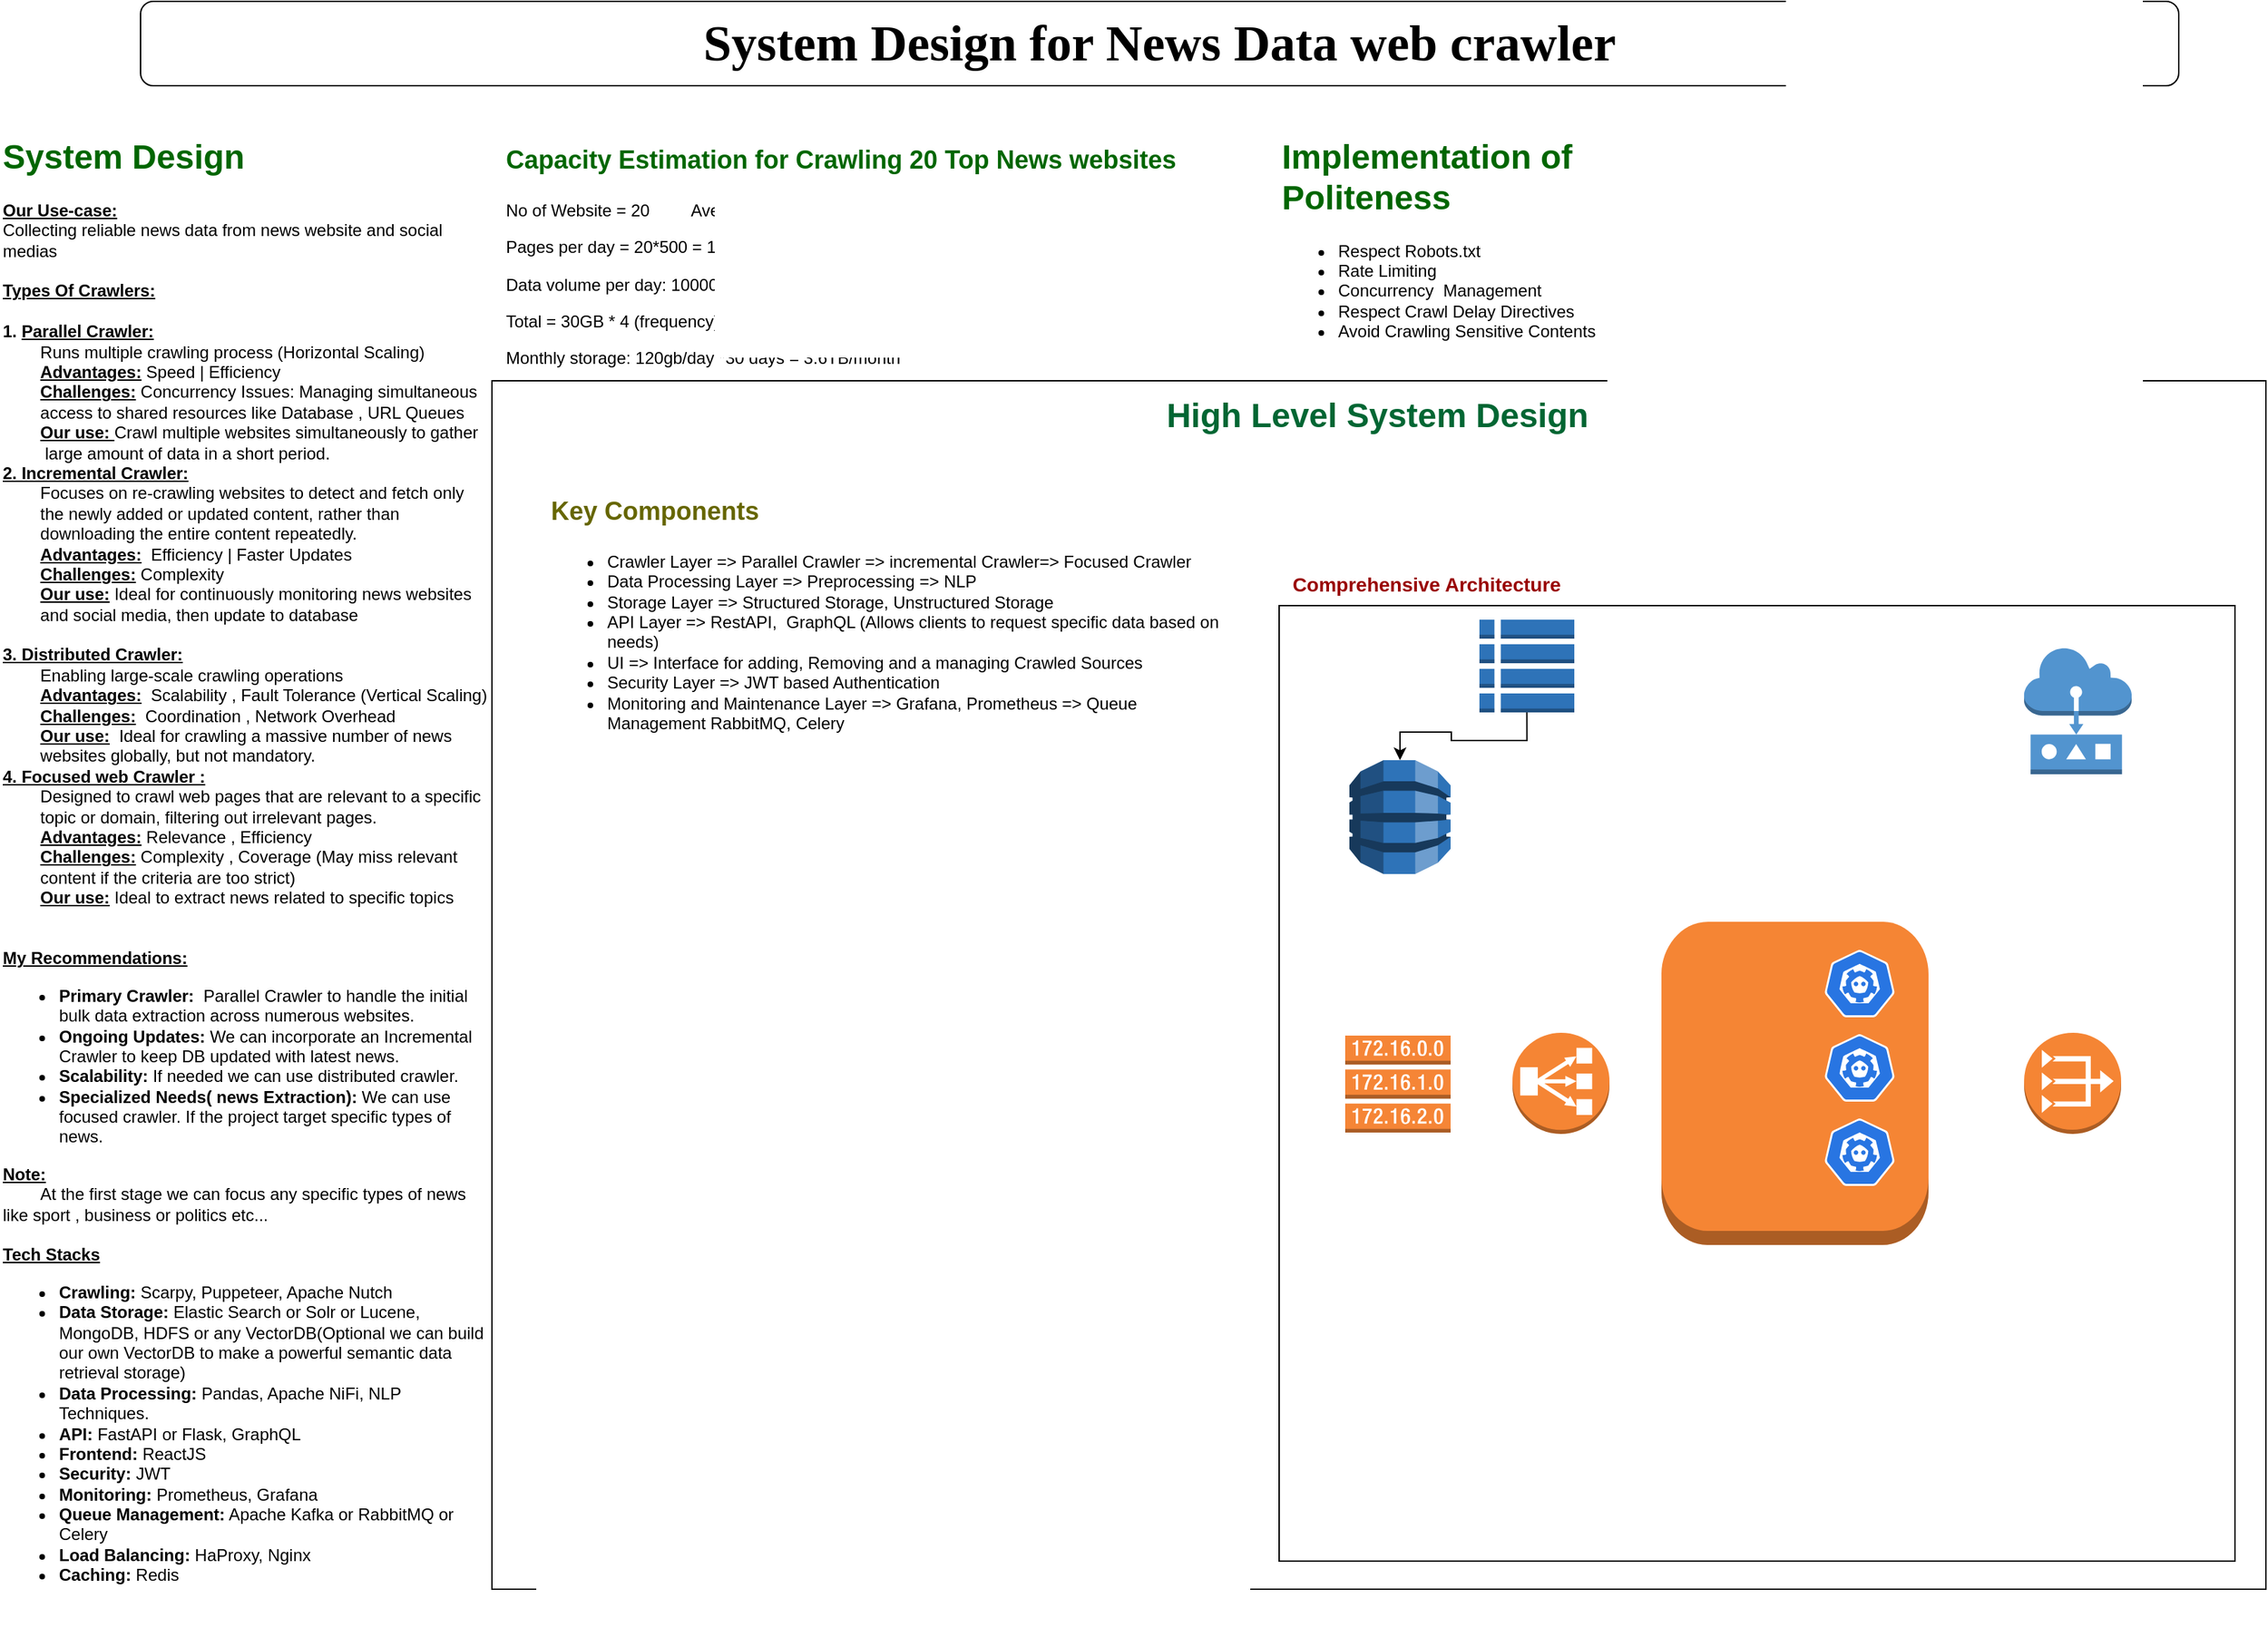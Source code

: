 <mxfile version="24.7.7">
  <diagram name="Page-1" id="5bWgAJpQAsmb562W-yM8">
    <mxGraphModel dx="629" dy="1035" grid="1" gridSize="10" guides="1" tooltips="1" connect="1" arrows="1" fold="1" page="1" pageScale="1" pageWidth="1654" pageHeight="1169" math="0" shadow="0">
      <root>
        <mxCell id="0" />
        <mxCell id="1" parent="0" />
        <mxCell id="MsE94xO0FCAmjHNaboih-4" value="&lt;font face=&quot;Times New Roman&quot;&gt;&lt;b&gt;&lt;font style=&quot;font-size: 36px;&quot;&gt;System Design for News Data web crawler &lt;/font&gt;&lt;br&gt;&lt;/b&gt;&lt;/font&gt;" style="rounded=1;whiteSpace=wrap;html=1;" parent="1" vertex="1">
          <mxGeometry x="120" width="1450" height="60" as="geometry" />
        </mxCell>
        <mxCell id="1LUfzBoHgPUVUjpsUAVu-1" value="&lt;h1 style=&quot;margin-top: 0px;&quot;&gt;&lt;font color=&quot;#006600&quot;&gt;System Design&lt;/font&gt;&lt;/h1&gt;&lt;div&gt;&lt;u&gt;&lt;b&gt;Our Use-case:&lt;/b&gt;&lt;/u&gt;&lt;/div&gt;&lt;div&gt;Collecting reliable news data from news website and social medias&lt;/div&gt;&lt;div&gt;&lt;br&gt;&lt;/div&gt;&lt;div&gt;&lt;u&gt;&lt;b&gt;Types Of Crawlers:&lt;/b&gt;&lt;/u&gt;&lt;/div&gt;&lt;div&gt;&lt;br&gt;&lt;/div&gt;&lt;div&gt;&lt;b&gt;1. &lt;u&gt;Parallel Crawler: &lt;/u&gt;&lt;/b&gt;&lt;br&gt;&lt;/div&gt;&lt;div&gt;&lt;span style=&quot;white-space: pre;&quot;&gt;&#x9;Runs multiple crawling process (Horizontal Scaling)&lt;/span&gt;&lt;/div&gt;&lt;div&gt;&lt;span style=&quot;white-space: pre;&quot;&gt;&lt;span style=&quot;white-space: pre;&quot;&gt;&#x9;&lt;/span&gt;&lt;b&gt;&lt;u&gt;Advantages:&lt;/u&gt;&lt;/b&gt; Speed | Efficiency&lt;br&gt;&lt;/span&gt;&lt;/div&gt;&lt;div&gt;&lt;span style=&quot;white-space: pre;&quot;&gt;&lt;span style=&quot;white-space: pre;&quot;&gt;&#x9;&lt;/span&gt;&lt;b&gt;&lt;u&gt;Challenges:&lt;/u&gt; &lt;/b&gt;Concurrency Issues: &lt;/span&gt;Managing simultaneous &lt;span style=&quot;white-space: pre;&quot;&gt;&#x9;&lt;/span&gt;access to shared resources like&lt;span style=&quot;white-space: pre;&quot;&gt; Database , URL Queues &lt;/span&gt;&lt;/div&gt;&lt;div&gt;&lt;span style=&quot;white-space: pre;&quot;&gt;&lt;span style=&quot;white-space: pre;&quot;&gt;&#x9;&lt;/span&gt;&lt;b&gt;&lt;u&gt;Our use: &lt;/u&gt;&lt;/b&gt;Crawl multiple websites simultaneously to gather&lt;/span&gt;&lt;/div&gt;&lt;div&gt;&lt;span style=&quot;white-space: pre;&quot;&gt;&lt;span style=&quot;white-space: pre;&quot;&gt;&#x9;&lt;/span&gt; large amount of data in a short period.&lt;br&gt;&lt;/span&gt;&lt;/div&gt;&lt;div&gt;&lt;b&gt;&lt;u&gt;2. Incremental Crawler:&lt;/u&gt;&lt;/b&gt;&lt;/div&gt;&lt;div&gt;&lt;span style=&quot;white-space: pre;&quot;&gt;&#x9;&lt;/span&gt;Focuses on re-crawling websites to detect and fetch only &lt;span style=&quot;white-space: pre;&quot;&gt;&#x9;&lt;/span&gt;the newly added or updated content, rather than &lt;span style=&quot;white-space: pre;&quot;&gt;&#x9;&lt;/span&gt;downloading the entire content repeatedly.&lt;/div&gt;&lt;div&gt;&lt;span style=&quot;white-space: pre;&quot;&gt;&#x9;&lt;/span&gt;&lt;b&gt;&lt;u&gt;Advantages:&lt;/u&gt;&amp;nbsp; &lt;/b&gt;Efficiency | Faster Updates&lt;/div&gt;&lt;div&gt;&lt;span style=&quot;white-space: pre;&quot;&gt;&#x9;&lt;/span&gt;&lt;b&gt;&lt;u&gt;Challenges:&lt;/u&gt; &lt;/b&gt;Complexity&lt;/div&gt;&lt;div&gt;&lt;span style=&quot;white-space: pre;&quot;&gt;&#x9;&lt;/span&gt;&lt;b&gt;&lt;u&gt;Our use:&lt;/u&gt;&lt;/b&gt; Ideal for continuously monitoring news websites &lt;span style=&quot;white-space: pre;&quot;&gt;&#x9;&lt;/span&gt;and social media, then update to database&lt;br&gt;&lt;/div&gt;&lt;div&gt;&lt;span style=&quot;white-space: pre;&quot;&gt;&#x9;&lt;/span&gt;&lt;br&gt;&lt;/div&gt;&lt;div&gt;&lt;b&gt;&lt;u&gt;3. Distributed Crawler:&lt;/u&gt;&lt;/b&gt;&lt;/div&gt;&lt;div&gt;&lt;span style=&quot;white-space: pre;&quot;&gt;&#x9;&lt;/span&gt;Enabling large-scale crawling operations&lt;/div&gt;&lt;div&gt;&lt;span style=&quot;white-space: pre;&quot;&gt;&#x9;&lt;/span&gt;&lt;u&gt;&lt;b&gt;Advantages:&lt;/b&gt;&lt;/u&gt;&amp;nbsp; Scalability , Fault Tolerance (Vertical Scaling)&lt;/div&gt;&lt;div&gt;&lt;span style=&quot;white-space: pre;&quot;&gt;&#x9;&lt;/span&gt;&lt;b&gt;&lt;u&gt;Challenges:&lt;/u&gt;&amp;nbsp; &lt;/b&gt;Coordination , Network Overhead&lt;b&gt;&lt;br&gt;&lt;/b&gt;&lt;/div&gt;&lt;div&gt;&lt;span style=&quot;white-space: pre;&quot;&gt;&#x9;&lt;b&gt;&lt;u&gt;Our use:&lt;/u&gt;&lt;/b&gt;  &lt;/span&gt;Ideal for crawling a massive number of news &lt;span style=&quot;white-space: pre;&quot;&gt;&#x9;&lt;/span&gt;websites globally, but not mandatory.&lt;br&gt;&lt;/div&gt;&lt;div&gt;&lt;b&gt;&lt;u&gt;4. Focused web Crawler : &lt;/u&gt;&lt;/b&gt;&lt;br&gt;&lt;/div&gt;&lt;div&gt;&lt;span style=&quot;white-space: pre;&quot;&gt;&#x9;&lt;/span&gt;Designed to crawl web pages that are relevant to a specific &lt;span style=&quot;white-space: pre;&quot;&gt;&#x9;&lt;/span&gt;topic or domain, filtering out irrelevant pages.&lt;/div&gt;&lt;div&gt;&lt;span style=&quot;white-space: pre;&quot;&gt;&#x9;&lt;/span&gt;&lt;b&gt;&lt;u&gt;Advantages:&lt;/u&gt; &lt;/b&gt;Relevance , Efficiency&lt;/div&gt;&lt;div&gt;&lt;span style=&quot;white-space: pre;&quot;&gt;&#x9;&lt;/span&gt;&lt;b&gt;&lt;u&gt;Challenges:&lt;/u&gt;&lt;/b&gt; Complexity , Coverage (May miss relevant &lt;span style=&quot;white-space: pre;&quot;&gt;&#x9;&lt;/span&gt;content if the criteria are too strict)&lt;/div&gt;&lt;div&gt;&lt;span style=&quot;white-space: pre;&quot;&gt;&#x9;&lt;/span&gt;&lt;b&gt;&lt;u&gt;Our use:&lt;/u&gt; &lt;/b&gt;Ideal to extract news related to specific topics&lt;/div&gt;&lt;div&gt;&lt;br&gt;&lt;/div&gt;&lt;div&gt;&lt;br&gt;&lt;/div&gt;&lt;div&gt;&lt;u&gt;&lt;b&gt;My Recommendations:&lt;/b&gt;&lt;/u&gt;&lt;/div&gt;&lt;div&gt;&lt;ul&gt;&lt;li&gt;&lt;b&gt;Primary Crawler:&lt;/b&gt;&amp;nbsp; Parallel Crawler to handle the initial bulk data extraction across numerous websites.&lt;/li&gt;&lt;li&gt;&lt;b&gt;Ongoing Updates:&lt;/b&gt; We can incorporate an Incremental Crawler to keep DB updated with latest news.&lt;/li&gt;&lt;li&gt;&lt;b&gt;Scalability:&lt;/b&gt; If needed we can use distributed crawler.&lt;/li&gt;&lt;li&gt;&lt;b&gt;Specialized Needs( news Extraction):&lt;/b&gt; We can use focused crawler. If the project target specific types of news.&lt;/li&gt;&lt;/ul&gt;&lt;div&gt;&lt;u&gt;&lt;b&gt;Note:&lt;/b&gt;&lt;/u&gt;&lt;/div&gt;&lt;div&gt;&lt;span style=&quot;white-space: pre;&quot;&gt;&#x9;&lt;/span&gt;At the first stage we can focus any specific types of news like sport , business or politics etc...&lt;/div&gt;&lt;div&gt;&lt;br&gt;&lt;/div&gt;&lt;div&gt;&lt;b&gt;&lt;u&gt;Tech Stacks&lt;/u&gt;&lt;/b&gt;&lt;br&gt;&lt;/div&gt;&lt;/div&gt;&lt;div&gt;&lt;ul&gt;&lt;li&gt;&lt;b&gt;Crawling:&lt;/b&gt; Scarpy, Puppeteer, Apache Nutch&lt;/li&gt;&lt;li&gt;&lt;b&gt;Data Storage:&lt;/b&gt; Elastic Search or Solr or Lucene, MongoDB, HDFS or any VectorDB(Optional we can build our own VectorDB to make a powerful semantic data retrieval storage)&lt;/li&gt;&lt;li&gt;&lt;b&gt;Data Processing:&lt;/b&gt; Pandas, Apache NiFi, NLP Techniques.&lt;/li&gt;&lt;li&gt;&lt;b&gt;API:&lt;/b&gt; FastAPI or Flask, GraphQL&lt;/li&gt;&lt;li&gt;&lt;b&gt;Frontend:&lt;/b&gt; ReactJS&lt;/li&gt;&lt;li&gt;&lt;b&gt;Security:&lt;/b&gt; JWT&lt;/li&gt;&lt;li&gt;&lt;b&gt;Monitoring:&lt;/b&gt; Prometheus, Grafana&lt;/li&gt;&lt;li&gt;&lt;b&gt;Queue Management:&lt;/b&gt; Apache Kafka or RabbitMQ or Celery&lt;/li&gt;&lt;li&gt;&lt;b&gt;Load Balancing:&lt;/b&gt; HaProxy, Nginx&lt;/li&gt;&lt;li&gt;&lt;b&gt;Caching:&lt;/b&gt; Redis&lt;br&gt;&lt;/li&gt;&lt;/ul&gt;&lt;/div&gt;" style="text;html=1;whiteSpace=wrap;overflow=hidden;rounded=0;" parent="1" vertex="1">
          <mxGeometry x="20" y="90" width="350" height="1070" as="geometry" />
        </mxCell>
        <mxCell id="-3w2v2XRho6IU62ZGNhJ-2" value="&lt;h1 style=&quot;margin-top: 0px;&quot;&gt;&lt;font color=&quot;#006600&quot; style=&quot;font-size: 18px;&quot;&gt;Capacity Estimation for Crawling 20 Top News websites&lt;/font&gt;&lt;br&gt;&lt;/h1&gt;&lt;p&gt;No of Website = 20&amp;nbsp;&amp;nbsp;&amp;nbsp;&amp;nbsp;&amp;nbsp;&amp;nbsp;&amp;nbsp;&amp;nbsp; Average page size =3MB&amp;nbsp;&amp;nbsp;&amp;nbsp;&amp;nbsp;&amp;nbsp; No of&amp;nbsp; pages per day = 500 &amp;nbsp;&amp;nbsp; frequency = 4&amp;nbsp;&lt;/p&gt;&lt;p&gt;Pages per day = 20*500 = 10000 pages/day&amp;nbsp;&lt;/p&gt;&lt;p&gt;Data volume per day: 10000 * 3 = 30000MB/day =&amp;gt; 30GB/day &amp;nbsp;&lt;/p&gt;&lt;p&gt;Total = 30GB * 4 (frequency) =&amp;gt; 120gb/day&lt;/p&gt;&lt;p&gt;Monthly storage: 120gb/day *30 days = 3.6TB/month &lt;br&gt;&lt;/p&gt;&lt;p&gt;&lt;br&gt;&lt;/p&gt;" style="text;html=1;whiteSpace=wrap;overflow=hidden;rounded=0;" parent="1" vertex="1">
          <mxGeometry x="378" y="90" width="540" height="180" as="geometry" />
        </mxCell>
        <mxCell id="-3w2v2XRho6IU62ZGNhJ-3" value="" style="rounded=0;whiteSpace=wrap;html=1;" parent="1" vertex="1">
          <mxGeometry x="370" y="270" width="1262" height="860" as="geometry" />
        </mxCell>
        <mxCell id="9_FR494DGHJ2YAEM96bm-1" value="&lt;h1 style=&quot;margin-top: 0px;&quot;&gt;&lt;font color=&quot;#006600&quot;&gt;Implementation of Politeness&amp;nbsp;&lt;/font&gt;&lt;/h1&gt;&lt;div&gt;&lt;ul&gt;&lt;li&gt;Respect Robots.txt&lt;/li&gt;&lt;li&gt;Rate Limiting&lt;/li&gt;&lt;li&gt;Concurrency&amp;nbsp; Management&lt;/li&gt;&lt;li&gt;Respect Crawl Delay Directives&lt;/li&gt;&lt;li&gt;Avoid Crawling Sensitive Contents&lt;br&gt;&lt;/li&gt;&lt;/ul&gt;&lt;/div&gt;" style="text;html=1;whiteSpace=wrap;overflow=hidden;rounded=0;" vertex="1" parent="1">
          <mxGeometry x="930" y="90" width="330" height="180" as="geometry" />
        </mxCell>
        <mxCell id="9_FR494DGHJ2YAEM96bm-12" value="&lt;b&gt;&lt;font color=&quot;#006633&quot; style=&quot;font-size: 24px;&quot;&gt;High Level System Design&lt;br&gt;&lt;/font&gt;&lt;/b&gt;" style="text;html=1;align=center;verticalAlign=middle;whiteSpace=wrap;rounded=0;" vertex="1" parent="1">
          <mxGeometry x="390" y="280" width="1220" height="30" as="geometry" />
        </mxCell>
        <mxCell id="9_FR494DGHJ2YAEM96bm-13" value="&lt;h1 style=&quot;margin-top: 0px;&quot;&gt;&lt;font color=&quot;#666600&quot; style=&quot;font-size: 18px;&quot;&gt;Key Components&lt;/font&gt;&lt;br&gt;&lt;/h1&gt;&lt;ul&gt;&lt;li&gt;Crawler Layer =&amp;gt; Parallel Crawler =&amp;gt; incremental Crawler=&amp;gt; Focused Crawler&lt;/li&gt;&lt;li&gt;Data Processing Layer =&amp;gt; Preprocessing =&amp;gt; NLP&lt;/li&gt;&lt;li&gt;Storage Layer =&amp;gt; Structured Storage, Unstructured Storage&lt;/li&gt;&lt;li&gt;API Layer =&amp;gt; RestAPI,&amp;nbsp; GraphQL (Allows clients to request specific data based on needs)&lt;/li&gt;&lt;li&gt;UI =&amp;gt; Interface for adding, Removing and a managing Crawled Sources&lt;/li&gt;&lt;li&gt;Security Layer =&amp;gt; JWT based Authentication&lt;/li&gt;&lt;li&gt;Monitoring and Maintenance Layer =&amp;gt; Grafana, Prometheus =&amp;gt; Queue Management RabbitMQ, Celery&lt;br&gt;&lt;/li&gt;&lt;/ul&gt;" style="text;html=1;whiteSpace=wrap;overflow=hidden;rounded=0;" vertex="1" parent="1">
          <mxGeometry x="410" y="340" width="480" height="200" as="geometry" />
        </mxCell>
        <mxCell id="9_FR494DGHJ2YAEM96bm-14" value="" style="whiteSpace=wrap;html=1;aspect=fixed;" vertex="1" parent="1">
          <mxGeometry x="930" y="430" width="680" height="680" as="geometry" />
        </mxCell>
        <mxCell id="9_FR494DGHJ2YAEM96bm-15" value="&lt;font color=&quot;#990000&quot; style=&quot;font-size: 14px;&quot;&gt;&lt;b&gt;Comprehensive Architecture&lt;/b&gt;&lt;/font&gt;" style="text;html=1;align=center;verticalAlign=middle;whiteSpace=wrap;rounded=0;" vertex="1" parent="1">
          <mxGeometry x="930" y="400" width="210" height="30" as="geometry" />
        </mxCell>
        <mxCell id="9_FR494DGHJ2YAEM96bm-21" style="edgeStyle=orthogonalEdgeStyle;rounded=0;orthogonalLoop=1;jettySize=auto;html=1;exitX=0.5;exitY=1;exitDx=0;exitDy=0;exitPerimeter=0;entryX=0.5;entryY=0;entryDx=0;entryDy=0;entryPerimeter=0;" edge="1" parent="1" source="9_FR494DGHJ2YAEM96bm-16" target="9_FR494DGHJ2YAEM96bm-20">
          <mxGeometry relative="1" as="geometry" />
        </mxCell>
        <mxCell id="9_FR494DGHJ2YAEM96bm-16" value="" style="outlineConnect=0;dashed=0;verticalLabelPosition=bottom;verticalAlign=top;align=center;html=1;shape=mxgraph.aws3.table;fillColor=#2E73B8;gradientColor=none;" vertex="1" parent="1">
          <mxGeometry x="1072.5" y="440" width="67.5" height="66" as="geometry" />
        </mxCell>
        <mxCell id="9_FR494DGHJ2YAEM96bm-18" value="" style="outlineConnect=0;dashed=0;verticalLabelPosition=bottom;verticalAlign=top;align=center;html=1;shape=mxgraph.aws3.route_table;fillColor=#F58536;gradientColor=none;" vertex="1" parent="1">
          <mxGeometry x="977" y="736" width="75" height="69" as="geometry" />
        </mxCell>
        <mxCell id="9_FR494DGHJ2YAEM96bm-19" value="" style="outlineConnect=0;dashed=0;verticalLabelPosition=bottom;verticalAlign=top;align=center;html=1;shape=mxgraph.aws3.actuator;fillColor=#5294CF;gradientColor=none;" vertex="1" parent="1">
          <mxGeometry x="1460" y="460" width="76.5" height="90" as="geometry" />
        </mxCell>
        <mxCell id="9_FR494DGHJ2YAEM96bm-20" value="" style="outlineConnect=0;dashed=0;verticalLabelPosition=bottom;verticalAlign=top;align=center;html=1;shape=mxgraph.aws3.dynamo_db;fillColor=#2E73B8;gradientColor=none;" vertex="1" parent="1">
          <mxGeometry x="980" y="540" width="72" height="81" as="geometry" />
        </mxCell>
        <mxCell id="9_FR494DGHJ2YAEM96bm-22" value="" style="outlineConnect=0;dashed=0;verticalLabelPosition=bottom;verticalAlign=top;align=center;html=1;shape=mxgraph.aws3.vpc_nat_gateway;fillColor=#F58534;gradientColor=none;" vertex="1" parent="1">
          <mxGeometry x="1460" y="734" width="69" height="72" as="geometry" />
        </mxCell>
        <mxCell id="9_FR494DGHJ2YAEM96bm-23" value="" style="outlineConnect=0;dashed=0;verticalLabelPosition=bottom;verticalAlign=top;align=center;html=1;shape=mxgraph.aws3.classic_load_balancer;fillColor=#F58534;gradientColor=none;" vertex="1" parent="1">
          <mxGeometry x="1096" y="734" width="69" height="72" as="geometry" />
        </mxCell>
        <mxCell id="9_FR494DGHJ2YAEM96bm-24" value="" style="outlineConnect=0;dashed=0;verticalLabelPosition=bottom;verticalAlign=top;align=center;html=1;shape=mxgraph.aws3.instance;fillColor=#F58534;gradientColor=none;" vertex="1" parent="1">
          <mxGeometry x="1202" y="655" width="190" height="230" as="geometry" />
        </mxCell>
        <mxCell id="9_FR494DGHJ2YAEM96bm-25" value="" style="aspect=fixed;sketch=0;html=1;dashed=0;whitespace=wrap;verticalLabelPosition=bottom;verticalAlign=top;fillColor=#2875E2;strokeColor=#ffffff;points=[[0.005,0.63,0],[0.1,0.2,0],[0.9,0.2,0],[0.5,0,0],[0.995,0.63,0],[0.72,0.99,0],[0.5,1,0],[0.28,0.99,0]];shape=mxgraph.kubernetes.icon2;prIcon=etcd" vertex="1" parent="1">
          <mxGeometry x="1318" y="675" width="50" height="48" as="geometry" />
        </mxCell>
        <mxCell id="9_FR494DGHJ2YAEM96bm-26" value="" style="aspect=fixed;sketch=0;html=1;dashed=0;whitespace=wrap;verticalLabelPosition=bottom;verticalAlign=top;fillColor=#2875E2;strokeColor=#ffffff;points=[[0.005,0.63,0],[0.1,0.2,0],[0.9,0.2,0],[0.5,0,0],[0.995,0.63,0],[0.72,0.99,0],[0.5,1,0],[0.28,0.99,0]];shape=mxgraph.kubernetes.icon2;prIcon=etcd" vertex="1" parent="1">
          <mxGeometry x="1318" y="735" width="50" height="48" as="geometry" />
        </mxCell>
        <mxCell id="9_FR494DGHJ2YAEM96bm-27" value="" style="aspect=fixed;sketch=0;html=1;dashed=0;whitespace=wrap;verticalLabelPosition=bottom;verticalAlign=top;fillColor=#2875E2;strokeColor=#ffffff;points=[[0.005,0.63,0],[0.1,0.2,0],[0.9,0.2,0],[0.5,0,0],[0.995,0.63,0],[0.72,0.99,0],[0.5,1,0],[0.28,0.99,0]];shape=mxgraph.kubernetes.icon2;prIcon=etcd" vertex="1" parent="1">
          <mxGeometry x="1318" y="795" width="50" height="48" as="geometry" />
        </mxCell>
      </root>
    </mxGraphModel>
  </diagram>
</mxfile>
